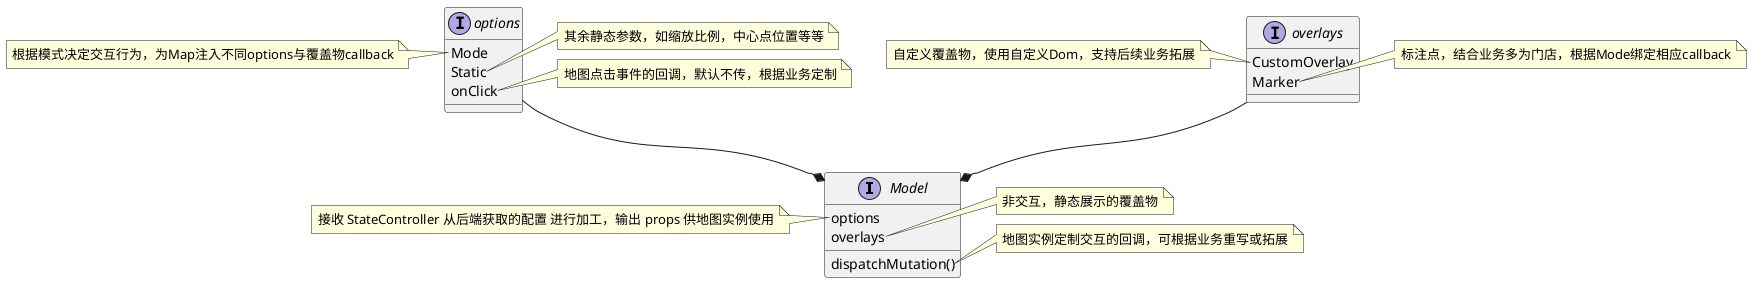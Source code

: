 @startuml classDesign
Interface Model {
  options
  overlays
  dispatchMutation()
}
Interface options {
  Mode
  Static
  onClick
}
Interface overlays {
  CustomOverlay
  Marker
}

options --* Model
overlays --* Model

note left of Model::options
  接收 StateController 从后端获取的配置 进行加工，输出 props 供地图实例使用
end note
note right of Model::overlays
  非交互，静态展示的覆盖物
end note
note right of Model::dispatchMutation
  地图实例定制交互的回调，可根据业务重写或拓展
end note

note left of options::Mode
  根据模式决定交互行为，为Map注入不同options与覆盖物callback
end note
note right of options::Static
  其余静态参数，如缩放比例，中心点位置等等
end note
note right of options::onClick
  地图点击事件的回调，默认不传，根据业务定制
end note

note left of overlays::CustomOverlay
  自定义覆盖物，使用自定义Dom，支持后续业务拓展
end note

note right of overlays::Marker
  标注点，结合业务多为门店，根据Mode绑定相应callback
end note

@enduml
